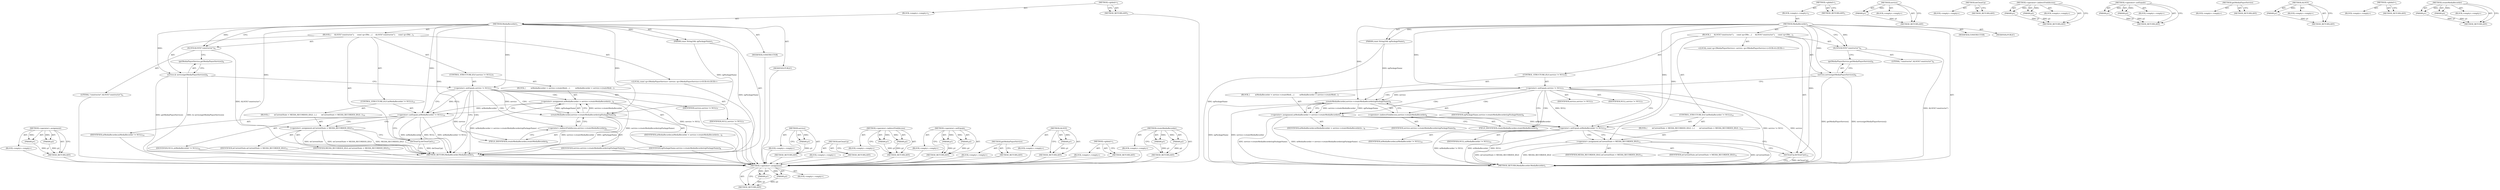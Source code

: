 digraph "createMediaRecorder" {
vulnerable_78 [label=<(METHOD,&lt;operator&gt;.assignment)>];
vulnerable_79 [label=<(PARAM,p1)>];
vulnerable_80 [label=<(PARAM,p2)>];
vulnerable_81 [label=<(BLOCK,&lt;empty&gt;,&lt;empty&gt;)>];
vulnerable_82 [label=<(METHOD_RETURN,ANY)>];
vulnerable_6 [label=<(METHOD,&lt;global&gt;)<SUB>1</SUB>>];
vulnerable_7 [label=<(BLOCK,&lt;empty&gt;,&lt;empty&gt;)<SUB>1</SUB>>];
vulnerable_8 [label=<(METHOD,MediaRecorder)<SUB>1</SUB>>];
vulnerable_9 [label=<(PARAM,const String16&amp; opPackageName)<SUB>1</SUB>>];
vulnerable_10 [label=<(BLOCK,{
     ALOGV(&quot;constructor&quot;);
 
    const sp&lt;IMe...,{
     ALOGV(&quot;constructor&quot;);
 
    const sp&lt;IMe...)<SUB>3</SUB>>];
vulnerable_11 [label=<(ALOGV,ALOGV(&quot;constructor&quot;))<SUB>4</SUB>>];
vulnerable_12 [label=<(LITERAL,&quot;constructor&quot;,ALOGV(&quot;constructor&quot;))<SUB>4</SUB>>];
vulnerable_13 [label="<(LOCAL,const sp&lt;IMediaPlayerService&gt; service: sp&lt;IMediaPlayerService&gt;)<SUB>6</SUB>>"];
vulnerable_14 [label=<(service,&amp; service(getMediaPlayerService()))<SUB>6</SUB>>];
vulnerable_15 [label=<(getMediaPlayerService,getMediaPlayerService())<SUB>6</SUB>>];
vulnerable_16 [label=<(CONTROL_STRUCTURE,IF,if (service != NULL))<SUB>7</SUB>>];
vulnerable_17 [label=<(&lt;operator&gt;.notEquals,service != NULL)<SUB>7</SUB>>];
vulnerable_18 [label=<(IDENTIFIER,service,service != NULL)<SUB>7</SUB>>];
vulnerable_19 [label=<(IDENTIFIER,NULL,service != NULL)<SUB>7</SUB>>];
vulnerable_20 [label=<(BLOCK,{
         mMediaRecorder = service-&gt;createMedi...,{
         mMediaRecorder = service-&gt;createMedi...)<SUB>7</SUB>>];
vulnerable_21 [label=<(&lt;operator&gt;.assignment,mMediaRecorder = service-&gt;createMediaRecorder(o...)<SUB>8</SUB>>];
vulnerable_22 [label=<(IDENTIFIER,mMediaRecorder,mMediaRecorder = service-&gt;createMediaRecorder(o...)<SUB>8</SUB>>];
vulnerable_23 [label=<(createMediaRecorder,service-&gt;createMediaRecorder(opPackageName))<SUB>8</SUB>>];
vulnerable_24 [label=<(&lt;operator&gt;.indirectFieldAccess,service-&gt;createMediaRecorder)<SUB>8</SUB>>];
vulnerable_25 [label=<(IDENTIFIER,service,service-&gt;createMediaRecorder(opPackageName))<SUB>8</SUB>>];
vulnerable_26 [label=<(FIELD_IDENTIFIER,createMediaRecorder,createMediaRecorder)<SUB>8</SUB>>];
vulnerable_27 [label=<(IDENTIFIER,opPackageName,service-&gt;createMediaRecorder(opPackageName))<SUB>8</SUB>>];
vulnerable_28 [label=<(CONTROL_STRUCTURE,IF,if (mMediaRecorder != NULL))<SUB>10</SUB>>];
vulnerable_29 [label=<(&lt;operator&gt;.notEquals,mMediaRecorder != NULL)<SUB>10</SUB>>];
vulnerable_30 [label=<(IDENTIFIER,mMediaRecorder,mMediaRecorder != NULL)<SUB>10</SUB>>];
vulnerable_31 [label=<(IDENTIFIER,NULL,mMediaRecorder != NULL)<SUB>10</SUB>>];
vulnerable_32 [label=<(BLOCK,{
        mCurrentState = MEDIA_RECORDER_IDLE;
 },{
        mCurrentState = MEDIA_RECORDER_IDLE;
 })<SUB>10</SUB>>];
vulnerable_33 [label=<(&lt;operator&gt;.assignment,mCurrentState = MEDIA_RECORDER_IDLE)<SUB>11</SUB>>];
vulnerable_34 [label=<(IDENTIFIER,mCurrentState,mCurrentState = MEDIA_RECORDER_IDLE)<SUB>11</SUB>>];
vulnerable_35 [label=<(IDENTIFIER,MEDIA_RECORDER_IDLE,mCurrentState = MEDIA_RECORDER_IDLE)<SUB>11</SUB>>];
vulnerable_36 [label=<(doCleanUp,doCleanUp())<SUB>15</SUB>>];
vulnerable_37 [label=<(MODIFIER,CONSTRUCTOR)>];
vulnerable_38 [label=<(MODIFIER,PUBLIC)>];
vulnerable_39 [label=<(METHOD_RETURN,MediaRecorder.MediaRecorder)<SUB>1</SUB>>];
vulnerable_41 [label=<(METHOD_RETURN,ANY)<SUB>1</SUB>>];
vulnerable_66 [label=<(METHOD,service)>];
vulnerable_67 [label=<(PARAM,p1)>];
vulnerable_68 [label=<(BLOCK,&lt;empty&gt;,&lt;empty&gt;)>];
vulnerable_69 [label=<(METHOD_RETURN,ANY)>];
vulnerable_93 [label=<(METHOD,doCleanUp)>];
vulnerable_94 [label=<(BLOCK,&lt;empty&gt;,&lt;empty&gt;)>];
vulnerable_95 [label=<(METHOD_RETURN,ANY)>];
vulnerable_88 [label=<(METHOD,&lt;operator&gt;.indirectFieldAccess)>];
vulnerable_89 [label=<(PARAM,p1)>];
vulnerable_90 [label=<(PARAM,p2)>];
vulnerable_91 [label=<(BLOCK,&lt;empty&gt;,&lt;empty&gt;)>];
vulnerable_92 [label=<(METHOD_RETURN,ANY)>];
vulnerable_73 [label=<(METHOD,&lt;operator&gt;.notEquals)>];
vulnerable_74 [label=<(PARAM,p1)>];
vulnerable_75 [label=<(PARAM,p2)>];
vulnerable_76 [label=<(BLOCK,&lt;empty&gt;,&lt;empty&gt;)>];
vulnerable_77 [label=<(METHOD_RETURN,ANY)>];
vulnerable_70 [label=<(METHOD,getMediaPlayerService)>];
vulnerable_71 [label=<(BLOCK,&lt;empty&gt;,&lt;empty&gt;)>];
vulnerable_72 [label=<(METHOD_RETURN,ANY)>];
vulnerable_62 [label=<(METHOD,ALOGV)>];
vulnerable_63 [label=<(PARAM,p1)>];
vulnerable_64 [label=<(BLOCK,&lt;empty&gt;,&lt;empty&gt;)>];
vulnerable_65 [label=<(METHOD_RETURN,ANY)>];
vulnerable_56 [label=<(METHOD,&lt;global&gt;)<SUB>1</SUB>>];
vulnerable_57 [label=<(BLOCK,&lt;empty&gt;,&lt;empty&gt;)>];
vulnerable_58 [label=<(METHOD_RETURN,ANY)>];
vulnerable_83 [label=<(METHOD,createMediaRecorder)>];
vulnerable_84 [label=<(PARAM,p1)>];
vulnerable_85 [label=<(PARAM,p2)>];
vulnerable_86 [label=<(BLOCK,&lt;empty&gt;,&lt;empty&gt;)>];
vulnerable_87 [label=<(METHOD_RETURN,ANY)>];
fixed_78 [label=<(METHOD,&lt;operator&gt;.assignment)>];
fixed_79 [label=<(PARAM,p1)>];
fixed_80 [label=<(PARAM,p2)>];
fixed_81 [label=<(BLOCK,&lt;empty&gt;,&lt;empty&gt;)>];
fixed_82 [label=<(METHOD_RETURN,ANY)>];
fixed_6 [label=<(METHOD,&lt;global&gt;)<SUB>1</SUB>>];
fixed_7 [label=<(BLOCK,&lt;empty&gt;,&lt;empty&gt;)<SUB>1</SUB>>];
fixed_8 [label=<(METHOD,MediaRecorder)<SUB>1</SUB>>];
fixed_9 [label=<(PARAM,const String16&amp; opPackageName)<SUB>1</SUB>>];
fixed_10 [label=<(BLOCK,{
     ALOGV(&quot;constructor&quot;);
 
    const sp&lt;IMe...,{
     ALOGV(&quot;constructor&quot;);
 
    const sp&lt;IMe...)<SUB>3</SUB>>];
fixed_11 [label=<(ALOGV,ALOGV(&quot;constructor&quot;))<SUB>4</SUB>>];
fixed_12 [label=<(LITERAL,&quot;constructor&quot;,ALOGV(&quot;constructor&quot;))<SUB>4</SUB>>];
fixed_13 [label="<(LOCAL,const sp&lt;IMediaPlayerService&gt; service: sp&lt;IMediaPlayerService&gt;)<SUB>6</SUB>>"];
fixed_14 [label=<(service,service(getMediaPlayerService()))<SUB>6</SUB>>];
fixed_15 [label=<(getMediaPlayerService,getMediaPlayerService())<SUB>6</SUB>>];
fixed_16 [label=<(CONTROL_STRUCTURE,IF,if (service != NULL))<SUB>7</SUB>>];
fixed_17 [label=<(&lt;operator&gt;.notEquals,service != NULL)<SUB>7</SUB>>];
fixed_18 [label=<(IDENTIFIER,service,service != NULL)<SUB>7</SUB>>];
fixed_19 [label=<(IDENTIFIER,NULL,service != NULL)<SUB>7</SUB>>];
fixed_20 [label=<(BLOCK,{
         mMediaRecorder = service-&gt;createMedi...,{
         mMediaRecorder = service-&gt;createMedi...)<SUB>7</SUB>>];
fixed_21 [label=<(&lt;operator&gt;.assignment,mMediaRecorder = service-&gt;createMediaRecorder(o...)<SUB>8</SUB>>];
fixed_22 [label=<(IDENTIFIER,mMediaRecorder,mMediaRecorder = service-&gt;createMediaRecorder(o...)<SUB>8</SUB>>];
fixed_23 [label=<(createMediaRecorder,service-&gt;createMediaRecorder(opPackageName))<SUB>8</SUB>>];
fixed_24 [label=<(&lt;operator&gt;.indirectFieldAccess,service-&gt;createMediaRecorder)<SUB>8</SUB>>];
fixed_25 [label=<(IDENTIFIER,service,service-&gt;createMediaRecorder(opPackageName))<SUB>8</SUB>>];
fixed_26 [label=<(FIELD_IDENTIFIER,createMediaRecorder,createMediaRecorder)<SUB>8</SUB>>];
fixed_27 [label=<(IDENTIFIER,opPackageName,service-&gt;createMediaRecorder(opPackageName))<SUB>8</SUB>>];
fixed_28 [label=<(CONTROL_STRUCTURE,IF,if (mMediaRecorder != NULL))<SUB>10</SUB>>];
fixed_29 [label=<(&lt;operator&gt;.notEquals,mMediaRecorder != NULL)<SUB>10</SUB>>];
fixed_30 [label=<(IDENTIFIER,mMediaRecorder,mMediaRecorder != NULL)<SUB>10</SUB>>];
fixed_31 [label=<(IDENTIFIER,NULL,mMediaRecorder != NULL)<SUB>10</SUB>>];
fixed_32 [label=<(BLOCK,{
        mCurrentState = MEDIA_RECORDER_IDLE;
 },{
        mCurrentState = MEDIA_RECORDER_IDLE;
 })<SUB>10</SUB>>];
fixed_33 [label=<(&lt;operator&gt;.assignment,mCurrentState = MEDIA_RECORDER_IDLE)<SUB>11</SUB>>];
fixed_34 [label=<(IDENTIFIER,mCurrentState,mCurrentState = MEDIA_RECORDER_IDLE)<SUB>11</SUB>>];
fixed_35 [label=<(IDENTIFIER,MEDIA_RECORDER_IDLE,mCurrentState = MEDIA_RECORDER_IDLE)<SUB>11</SUB>>];
fixed_36 [label=<(doCleanUp,doCleanUp())<SUB>15</SUB>>];
fixed_37 [label=<(MODIFIER,CONSTRUCTOR)>];
fixed_38 [label=<(MODIFIER,PUBLIC)>];
fixed_39 [label=<(METHOD_RETURN,MediaRecorder.MediaRecorder)<SUB>1</SUB>>];
fixed_41 [label=<(METHOD_RETURN,ANY)<SUB>1</SUB>>];
fixed_66 [label=<(METHOD,service)>];
fixed_67 [label=<(PARAM,p1)>];
fixed_68 [label=<(BLOCK,&lt;empty&gt;,&lt;empty&gt;)>];
fixed_69 [label=<(METHOD_RETURN,ANY)>];
fixed_93 [label=<(METHOD,doCleanUp)>];
fixed_94 [label=<(BLOCK,&lt;empty&gt;,&lt;empty&gt;)>];
fixed_95 [label=<(METHOD_RETURN,ANY)>];
fixed_88 [label=<(METHOD,&lt;operator&gt;.indirectFieldAccess)>];
fixed_89 [label=<(PARAM,p1)>];
fixed_90 [label=<(PARAM,p2)>];
fixed_91 [label=<(BLOCK,&lt;empty&gt;,&lt;empty&gt;)>];
fixed_92 [label=<(METHOD_RETURN,ANY)>];
fixed_73 [label=<(METHOD,&lt;operator&gt;.notEquals)>];
fixed_74 [label=<(PARAM,p1)>];
fixed_75 [label=<(PARAM,p2)>];
fixed_76 [label=<(BLOCK,&lt;empty&gt;,&lt;empty&gt;)>];
fixed_77 [label=<(METHOD_RETURN,ANY)>];
fixed_70 [label=<(METHOD,getMediaPlayerService)>];
fixed_71 [label=<(BLOCK,&lt;empty&gt;,&lt;empty&gt;)>];
fixed_72 [label=<(METHOD_RETURN,ANY)>];
fixed_62 [label=<(METHOD,ALOGV)>];
fixed_63 [label=<(PARAM,p1)>];
fixed_64 [label=<(BLOCK,&lt;empty&gt;,&lt;empty&gt;)>];
fixed_65 [label=<(METHOD_RETURN,ANY)>];
fixed_56 [label=<(METHOD,&lt;global&gt;)<SUB>1</SUB>>];
fixed_57 [label=<(BLOCK,&lt;empty&gt;,&lt;empty&gt;)>];
fixed_58 [label=<(METHOD_RETURN,ANY)>];
fixed_83 [label=<(METHOD,createMediaRecorder)>];
fixed_84 [label=<(PARAM,p1)>];
fixed_85 [label=<(PARAM,p2)>];
fixed_86 [label=<(BLOCK,&lt;empty&gt;,&lt;empty&gt;)>];
fixed_87 [label=<(METHOD_RETURN,ANY)>];
vulnerable_78 -> vulnerable_79  [key=0, label="AST: "];
vulnerable_78 -> vulnerable_79  [key=1, label="DDG: "];
vulnerable_78 -> vulnerable_81  [key=0, label="AST: "];
vulnerable_78 -> vulnerable_80  [key=0, label="AST: "];
vulnerable_78 -> vulnerable_80  [key=1, label="DDG: "];
vulnerable_78 -> vulnerable_82  [key=0, label="AST: "];
vulnerable_78 -> vulnerable_82  [key=1, label="CFG: "];
vulnerable_79 -> vulnerable_82  [key=0, label="DDG: p1"];
vulnerable_80 -> vulnerable_82  [key=0, label="DDG: p2"];
vulnerable_81 -> fixed_78  [key=0];
vulnerable_82 -> fixed_78  [key=0];
vulnerable_6 -> vulnerable_7  [key=0, label="AST: "];
vulnerable_6 -> vulnerable_41  [key=0, label="AST: "];
vulnerable_6 -> vulnerable_41  [key=1, label="CFG: "];
vulnerable_7 -> vulnerable_8  [key=0, label="AST: "];
vulnerable_8 -> vulnerable_9  [key=0, label="AST: "];
vulnerable_8 -> vulnerable_9  [key=1, label="DDG: "];
vulnerable_8 -> vulnerable_10  [key=0, label="AST: "];
vulnerable_8 -> vulnerable_37  [key=0, label="AST: "];
vulnerable_8 -> vulnerable_38  [key=0, label="AST: "];
vulnerable_8 -> vulnerable_39  [key=0, label="AST: "];
vulnerable_8 -> vulnerable_11  [key=0, label="CFG: "];
vulnerable_8 -> vulnerable_11  [key=1, label="DDG: "];
vulnerable_8 -> vulnerable_36  [key=0, label="DDG: "];
vulnerable_8 -> vulnerable_14  [key=0, label="DDG: "];
vulnerable_8 -> vulnerable_17  [key=0, label="DDG: "];
vulnerable_8 -> vulnerable_29  [key=0, label="DDG: "];
vulnerable_8 -> vulnerable_33  [key=0, label="DDG: "];
vulnerable_8 -> vulnerable_23  [key=0, label="DDG: "];
vulnerable_9 -> vulnerable_39  [key=0, label="DDG: opPackageName"];
vulnerable_9 -> vulnerable_23  [key=0, label="DDG: opPackageName"];
vulnerable_10 -> vulnerable_11  [key=0, label="AST: "];
vulnerable_10 -> vulnerable_13  [key=0, label="AST: "];
vulnerable_10 -> vulnerable_14  [key=0, label="AST: "];
vulnerable_10 -> vulnerable_16  [key=0, label="AST: "];
vulnerable_10 -> vulnerable_28  [key=0, label="AST: "];
vulnerable_10 -> vulnerable_36  [key=0, label="AST: "];
vulnerable_11 -> vulnerable_12  [key=0, label="AST: "];
vulnerable_11 -> vulnerable_15  [key=0, label="CFG: "];
vulnerable_11 -> vulnerable_39  [key=0, label="DDG: ALOGV(&quot;constructor&quot;)"];
vulnerable_12 -> fixed_78  [key=0];
vulnerable_13 -> fixed_78  [key=0];
vulnerable_14 -> vulnerable_15  [key=0, label="AST: "];
vulnerable_14 -> vulnerable_17  [key=0, label="CFG: "];
vulnerable_14 -> vulnerable_39  [key=0, label="DDG: getMediaPlayerService()"];
vulnerable_14 -> vulnerable_39  [key=1, label="DDG: &amp; service(getMediaPlayerService())"];
vulnerable_15 -> vulnerable_14  [key=0, label="CFG: "];
vulnerable_16 -> vulnerable_17  [key=0, label="AST: "];
vulnerable_16 -> vulnerable_20  [key=0, label="AST: "];
vulnerable_17 -> vulnerable_18  [key=0, label="AST: "];
vulnerable_17 -> vulnerable_19  [key=0, label="AST: "];
vulnerable_17 -> vulnerable_26  [key=0, label="CFG: "];
vulnerable_17 -> vulnerable_26  [key=1, label="CDG: "];
vulnerable_17 -> vulnerable_29  [key=0, label="CFG: "];
vulnerable_17 -> vulnerable_29  [key=1, label="DDG: NULL"];
vulnerable_17 -> vulnerable_39  [key=0, label="DDG: service"];
vulnerable_17 -> vulnerable_39  [key=1, label="DDG: service != NULL"];
vulnerable_17 -> vulnerable_23  [key=0, label="DDG: service"];
vulnerable_17 -> vulnerable_23  [key=1, label="CDG: "];
vulnerable_17 -> vulnerable_24  [key=0, label="CDG: "];
vulnerable_17 -> vulnerable_21  [key=0, label="CDG: "];
vulnerable_18 -> fixed_78  [key=0];
vulnerable_19 -> fixed_78  [key=0];
vulnerable_20 -> vulnerable_21  [key=0, label="AST: "];
vulnerable_21 -> vulnerable_22  [key=0, label="AST: "];
vulnerable_21 -> vulnerable_23  [key=0, label="AST: "];
vulnerable_21 -> vulnerable_29  [key=0, label="CFG: "];
vulnerable_21 -> vulnerable_29  [key=1, label="DDG: mMediaRecorder"];
vulnerable_21 -> vulnerable_39  [key=0, label="DDG: service-&gt;createMediaRecorder(opPackageName)"];
vulnerable_21 -> vulnerable_39  [key=1, label="DDG: mMediaRecorder = service-&gt;createMediaRecorder(opPackageName)"];
vulnerable_22 -> fixed_78  [key=0];
vulnerable_23 -> vulnerable_24  [key=0, label="AST: "];
vulnerable_23 -> vulnerable_27  [key=0, label="AST: "];
vulnerable_23 -> vulnerable_21  [key=0, label="CFG: "];
vulnerable_23 -> vulnerable_21  [key=1, label="DDG: service-&gt;createMediaRecorder"];
vulnerable_23 -> vulnerable_21  [key=2, label="DDG: opPackageName"];
vulnerable_23 -> vulnerable_39  [key=0, label="DDG: service-&gt;createMediaRecorder"];
vulnerable_23 -> vulnerable_39  [key=1, label="DDG: opPackageName"];
vulnerable_24 -> vulnerable_25  [key=0, label="AST: "];
vulnerable_24 -> vulnerable_26  [key=0, label="AST: "];
vulnerable_24 -> vulnerable_23  [key=0, label="CFG: "];
vulnerable_25 -> fixed_78  [key=0];
vulnerable_26 -> vulnerable_24  [key=0, label="CFG: "];
vulnerable_27 -> fixed_78  [key=0];
vulnerable_28 -> vulnerable_29  [key=0, label="AST: "];
vulnerable_28 -> vulnerable_32  [key=0, label="AST: "];
vulnerable_29 -> vulnerable_30  [key=0, label="AST: "];
vulnerable_29 -> vulnerable_31  [key=0, label="AST: "];
vulnerable_29 -> vulnerable_36  [key=0, label="CFG: "];
vulnerable_29 -> vulnerable_33  [key=0, label="CFG: "];
vulnerable_29 -> vulnerable_33  [key=1, label="CDG: "];
vulnerable_29 -> vulnerable_39  [key=0, label="DDG: mMediaRecorder"];
vulnerable_29 -> vulnerable_39  [key=1, label="DDG: NULL"];
vulnerable_29 -> vulnerable_39  [key=2, label="DDG: mMediaRecorder != NULL"];
vulnerable_30 -> fixed_78  [key=0];
vulnerable_31 -> fixed_78  [key=0];
vulnerable_32 -> vulnerable_33  [key=0, label="AST: "];
vulnerable_33 -> vulnerable_34  [key=0, label="AST: "];
vulnerable_33 -> vulnerable_35  [key=0, label="AST: "];
vulnerable_33 -> vulnerable_36  [key=0, label="CFG: "];
vulnerable_33 -> vulnerable_39  [key=0, label="DDG: mCurrentState"];
vulnerable_33 -> vulnerable_39  [key=1, label="DDG: mCurrentState = MEDIA_RECORDER_IDLE"];
vulnerable_33 -> vulnerable_39  [key=2, label="DDG: MEDIA_RECORDER_IDLE"];
vulnerable_34 -> fixed_78  [key=0];
vulnerable_35 -> fixed_78  [key=0];
vulnerable_36 -> vulnerable_39  [key=0, label="CFG: "];
vulnerable_36 -> vulnerable_39  [key=1, label="DDG: doCleanUp()"];
vulnerable_37 -> fixed_78  [key=0];
vulnerable_38 -> fixed_78  [key=0];
vulnerable_39 -> fixed_78  [key=0];
vulnerable_41 -> fixed_78  [key=0];
vulnerable_66 -> vulnerable_67  [key=0, label="AST: "];
vulnerable_66 -> vulnerable_67  [key=1, label="DDG: "];
vulnerable_66 -> vulnerable_68  [key=0, label="AST: "];
vulnerable_66 -> vulnerable_69  [key=0, label="AST: "];
vulnerable_66 -> vulnerable_69  [key=1, label="CFG: "];
vulnerable_67 -> vulnerable_69  [key=0, label="DDG: p1"];
vulnerable_68 -> fixed_78  [key=0];
vulnerable_69 -> fixed_78  [key=0];
vulnerable_93 -> vulnerable_94  [key=0, label="AST: "];
vulnerable_93 -> vulnerable_95  [key=0, label="AST: "];
vulnerable_93 -> vulnerable_95  [key=1, label="CFG: "];
vulnerable_94 -> fixed_78  [key=0];
vulnerable_95 -> fixed_78  [key=0];
vulnerable_88 -> vulnerable_89  [key=0, label="AST: "];
vulnerable_88 -> vulnerable_89  [key=1, label="DDG: "];
vulnerable_88 -> vulnerable_91  [key=0, label="AST: "];
vulnerable_88 -> vulnerable_90  [key=0, label="AST: "];
vulnerable_88 -> vulnerable_90  [key=1, label="DDG: "];
vulnerable_88 -> vulnerable_92  [key=0, label="AST: "];
vulnerable_88 -> vulnerable_92  [key=1, label="CFG: "];
vulnerable_89 -> vulnerable_92  [key=0, label="DDG: p1"];
vulnerable_90 -> vulnerable_92  [key=0, label="DDG: p2"];
vulnerable_91 -> fixed_78  [key=0];
vulnerable_92 -> fixed_78  [key=0];
vulnerable_73 -> vulnerable_74  [key=0, label="AST: "];
vulnerable_73 -> vulnerable_74  [key=1, label="DDG: "];
vulnerable_73 -> vulnerable_76  [key=0, label="AST: "];
vulnerable_73 -> vulnerable_75  [key=0, label="AST: "];
vulnerable_73 -> vulnerable_75  [key=1, label="DDG: "];
vulnerable_73 -> vulnerable_77  [key=0, label="AST: "];
vulnerable_73 -> vulnerable_77  [key=1, label="CFG: "];
vulnerable_74 -> vulnerable_77  [key=0, label="DDG: p1"];
vulnerable_75 -> vulnerable_77  [key=0, label="DDG: p2"];
vulnerable_76 -> fixed_78  [key=0];
vulnerable_77 -> fixed_78  [key=0];
vulnerable_70 -> vulnerable_71  [key=0, label="AST: "];
vulnerable_70 -> vulnerable_72  [key=0, label="AST: "];
vulnerable_70 -> vulnerable_72  [key=1, label="CFG: "];
vulnerable_71 -> fixed_78  [key=0];
vulnerable_72 -> fixed_78  [key=0];
vulnerable_62 -> vulnerable_63  [key=0, label="AST: "];
vulnerable_62 -> vulnerable_63  [key=1, label="DDG: "];
vulnerable_62 -> vulnerable_64  [key=0, label="AST: "];
vulnerable_62 -> vulnerable_65  [key=0, label="AST: "];
vulnerable_62 -> vulnerable_65  [key=1, label="CFG: "];
vulnerable_63 -> vulnerable_65  [key=0, label="DDG: p1"];
vulnerable_64 -> fixed_78  [key=0];
vulnerable_65 -> fixed_78  [key=0];
vulnerable_56 -> vulnerable_57  [key=0, label="AST: "];
vulnerable_56 -> vulnerable_58  [key=0, label="AST: "];
vulnerable_56 -> vulnerable_58  [key=1, label="CFG: "];
vulnerable_57 -> fixed_78  [key=0];
vulnerable_58 -> fixed_78  [key=0];
vulnerable_83 -> vulnerable_84  [key=0, label="AST: "];
vulnerable_83 -> vulnerable_84  [key=1, label="DDG: "];
vulnerable_83 -> vulnerable_86  [key=0, label="AST: "];
vulnerable_83 -> vulnerable_85  [key=0, label="AST: "];
vulnerable_83 -> vulnerable_85  [key=1, label="DDG: "];
vulnerable_83 -> vulnerable_87  [key=0, label="AST: "];
vulnerable_83 -> vulnerable_87  [key=1, label="CFG: "];
vulnerable_84 -> vulnerable_87  [key=0, label="DDG: p1"];
vulnerable_85 -> vulnerable_87  [key=0, label="DDG: p2"];
vulnerable_86 -> fixed_78  [key=0];
vulnerable_87 -> fixed_78  [key=0];
fixed_78 -> fixed_79  [key=0, label="AST: "];
fixed_78 -> fixed_79  [key=1, label="DDG: "];
fixed_78 -> fixed_81  [key=0, label="AST: "];
fixed_78 -> fixed_80  [key=0, label="AST: "];
fixed_78 -> fixed_80  [key=1, label="DDG: "];
fixed_78 -> fixed_82  [key=0, label="AST: "];
fixed_78 -> fixed_82  [key=1, label="CFG: "];
fixed_79 -> fixed_82  [key=0, label="DDG: p1"];
fixed_80 -> fixed_82  [key=0, label="DDG: p2"];
fixed_6 -> fixed_7  [key=0, label="AST: "];
fixed_6 -> fixed_41  [key=0, label="AST: "];
fixed_6 -> fixed_41  [key=1, label="CFG: "];
fixed_7 -> fixed_8  [key=0, label="AST: "];
fixed_8 -> fixed_9  [key=0, label="AST: "];
fixed_8 -> fixed_9  [key=1, label="DDG: "];
fixed_8 -> fixed_10  [key=0, label="AST: "];
fixed_8 -> fixed_37  [key=0, label="AST: "];
fixed_8 -> fixed_38  [key=0, label="AST: "];
fixed_8 -> fixed_39  [key=0, label="AST: "];
fixed_8 -> fixed_11  [key=0, label="CFG: "];
fixed_8 -> fixed_11  [key=1, label="DDG: "];
fixed_8 -> fixed_36  [key=0, label="DDG: "];
fixed_8 -> fixed_14  [key=0, label="DDG: "];
fixed_8 -> fixed_17  [key=0, label="DDG: "];
fixed_8 -> fixed_29  [key=0, label="DDG: "];
fixed_8 -> fixed_33  [key=0, label="DDG: "];
fixed_8 -> fixed_23  [key=0, label="DDG: "];
fixed_9 -> fixed_39  [key=0, label="DDG: opPackageName"];
fixed_9 -> fixed_23  [key=0, label="DDG: opPackageName"];
fixed_10 -> fixed_11  [key=0, label="AST: "];
fixed_10 -> fixed_13  [key=0, label="AST: "];
fixed_10 -> fixed_14  [key=0, label="AST: "];
fixed_10 -> fixed_16  [key=0, label="AST: "];
fixed_10 -> fixed_28  [key=0, label="AST: "];
fixed_10 -> fixed_36  [key=0, label="AST: "];
fixed_11 -> fixed_12  [key=0, label="AST: "];
fixed_11 -> fixed_15  [key=0, label="CFG: "];
fixed_11 -> fixed_39  [key=0, label="DDG: ALOGV(&quot;constructor&quot;)"];
fixed_14 -> fixed_15  [key=0, label="AST: "];
fixed_14 -> fixed_17  [key=0, label="CFG: "];
fixed_14 -> fixed_39  [key=0, label="DDG: getMediaPlayerService()"];
fixed_14 -> fixed_39  [key=1, label="DDG: service(getMediaPlayerService())"];
fixed_15 -> fixed_14  [key=0, label="CFG: "];
fixed_16 -> fixed_17  [key=0, label="AST: "];
fixed_16 -> fixed_20  [key=0, label="AST: "];
fixed_17 -> fixed_18  [key=0, label="AST: "];
fixed_17 -> fixed_19  [key=0, label="AST: "];
fixed_17 -> fixed_26  [key=0, label="CFG: "];
fixed_17 -> fixed_26  [key=1, label="CDG: "];
fixed_17 -> fixed_29  [key=0, label="CFG: "];
fixed_17 -> fixed_29  [key=1, label="DDG: NULL"];
fixed_17 -> fixed_39  [key=0, label="DDG: service"];
fixed_17 -> fixed_39  [key=1, label="DDG: service != NULL"];
fixed_17 -> fixed_23  [key=0, label="DDG: service"];
fixed_17 -> fixed_23  [key=1, label="CDG: "];
fixed_17 -> fixed_24  [key=0, label="CDG: "];
fixed_17 -> fixed_21  [key=0, label="CDG: "];
fixed_20 -> fixed_21  [key=0, label="AST: "];
fixed_21 -> fixed_22  [key=0, label="AST: "];
fixed_21 -> fixed_23  [key=0, label="AST: "];
fixed_21 -> fixed_29  [key=0, label="CFG: "];
fixed_21 -> fixed_29  [key=1, label="DDG: mMediaRecorder"];
fixed_21 -> fixed_39  [key=0, label="DDG: service-&gt;createMediaRecorder(opPackageName)"];
fixed_21 -> fixed_39  [key=1, label="DDG: mMediaRecorder = service-&gt;createMediaRecorder(opPackageName)"];
fixed_23 -> fixed_24  [key=0, label="AST: "];
fixed_23 -> fixed_27  [key=0, label="AST: "];
fixed_23 -> fixed_21  [key=0, label="CFG: "];
fixed_23 -> fixed_21  [key=1, label="DDG: service-&gt;createMediaRecorder"];
fixed_23 -> fixed_21  [key=2, label="DDG: opPackageName"];
fixed_23 -> fixed_39  [key=0, label="DDG: service-&gt;createMediaRecorder"];
fixed_23 -> fixed_39  [key=1, label="DDG: opPackageName"];
fixed_24 -> fixed_25  [key=0, label="AST: "];
fixed_24 -> fixed_26  [key=0, label="AST: "];
fixed_24 -> fixed_23  [key=0, label="CFG: "];
fixed_26 -> fixed_24  [key=0, label="CFG: "];
fixed_28 -> fixed_29  [key=0, label="AST: "];
fixed_28 -> fixed_32  [key=0, label="AST: "];
fixed_29 -> fixed_30  [key=0, label="AST: "];
fixed_29 -> fixed_31  [key=0, label="AST: "];
fixed_29 -> fixed_36  [key=0, label="CFG: "];
fixed_29 -> fixed_33  [key=0, label="CFG: "];
fixed_29 -> fixed_33  [key=1, label="CDG: "];
fixed_29 -> fixed_39  [key=0, label="DDG: mMediaRecorder"];
fixed_29 -> fixed_39  [key=1, label="DDG: NULL"];
fixed_29 -> fixed_39  [key=2, label="DDG: mMediaRecorder != NULL"];
fixed_32 -> fixed_33  [key=0, label="AST: "];
fixed_33 -> fixed_34  [key=0, label="AST: "];
fixed_33 -> fixed_35  [key=0, label="AST: "];
fixed_33 -> fixed_36  [key=0, label="CFG: "];
fixed_33 -> fixed_39  [key=0, label="DDG: mCurrentState"];
fixed_33 -> fixed_39  [key=1, label="DDG: mCurrentState = MEDIA_RECORDER_IDLE"];
fixed_33 -> fixed_39  [key=2, label="DDG: MEDIA_RECORDER_IDLE"];
fixed_36 -> fixed_39  [key=0, label="CFG: "];
fixed_36 -> fixed_39  [key=1, label="DDG: doCleanUp()"];
fixed_66 -> fixed_67  [key=0, label="AST: "];
fixed_66 -> fixed_67  [key=1, label="DDG: "];
fixed_66 -> fixed_68  [key=0, label="AST: "];
fixed_66 -> fixed_69  [key=0, label="AST: "];
fixed_66 -> fixed_69  [key=1, label="CFG: "];
fixed_67 -> fixed_69  [key=0, label="DDG: p1"];
fixed_93 -> fixed_94  [key=0, label="AST: "];
fixed_93 -> fixed_95  [key=0, label="AST: "];
fixed_93 -> fixed_95  [key=1, label="CFG: "];
fixed_88 -> fixed_89  [key=0, label="AST: "];
fixed_88 -> fixed_89  [key=1, label="DDG: "];
fixed_88 -> fixed_91  [key=0, label="AST: "];
fixed_88 -> fixed_90  [key=0, label="AST: "];
fixed_88 -> fixed_90  [key=1, label="DDG: "];
fixed_88 -> fixed_92  [key=0, label="AST: "];
fixed_88 -> fixed_92  [key=1, label="CFG: "];
fixed_89 -> fixed_92  [key=0, label="DDG: p1"];
fixed_90 -> fixed_92  [key=0, label="DDG: p2"];
fixed_73 -> fixed_74  [key=0, label="AST: "];
fixed_73 -> fixed_74  [key=1, label="DDG: "];
fixed_73 -> fixed_76  [key=0, label="AST: "];
fixed_73 -> fixed_75  [key=0, label="AST: "];
fixed_73 -> fixed_75  [key=1, label="DDG: "];
fixed_73 -> fixed_77  [key=0, label="AST: "];
fixed_73 -> fixed_77  [key=1, label="CFG: "];
fixed_74 -> fixed_77  [key=0, label="DDG: p1"];
fixed_75 -> fixed_77  [key=0, label="DDG: p2"];
fixed_70 -> fixed_71  [key=0, label="AST: "];
fixed_70 -> fixed_72  [key=0, label="AST: "];
fixed_70 -> fixed_72  [key=1, label="CFG: "];
fixed_62 -> fixed_63  [key=0, label="AST: "];
fixed_62 -> fixed_63  [key=1, label="DDG: "];
fixed_62 -> fixed_64  [key=0, label="AST: "];
fixed_62 -> fixed_65  [key=0, label="AST: "];
fixed_62 -> fixed_65  [key=1, label="CFG: "];
fixed_63 -> fixed_65  [key=0, label="DDG: p1"];
fixed_56 -> fixed_57  [key=0, label="AST: "];
fixed_56 -> fixed_58  [key=0, label="AST: "];
fixed_56 -> fixed_58  [key=1, label="CFG: "];
fixed_83 -> fixed_84  [key=0, label="AST: "];
fixed_83 -> fixed_84  [key=1, label="DDG: "];
fixed_83 -> fixed_86  [key=0, label="AST: "];
fixed_83 -> fixed_85  [key=0, label="AST: "];
fixed_83 -> fixed_85  [key=1, label="DDG: "];
fixed_83 -> fixed_87  [key=0, label="AST: "];
fixed_83 -> fixed_87  [key=1, label="CFG: "];
fixed_84 -> fixed_87  [key=0, label="DDG: p1"];
fixed_85 -> fixed_87  [key=0, label="DDG: p2"];
}
